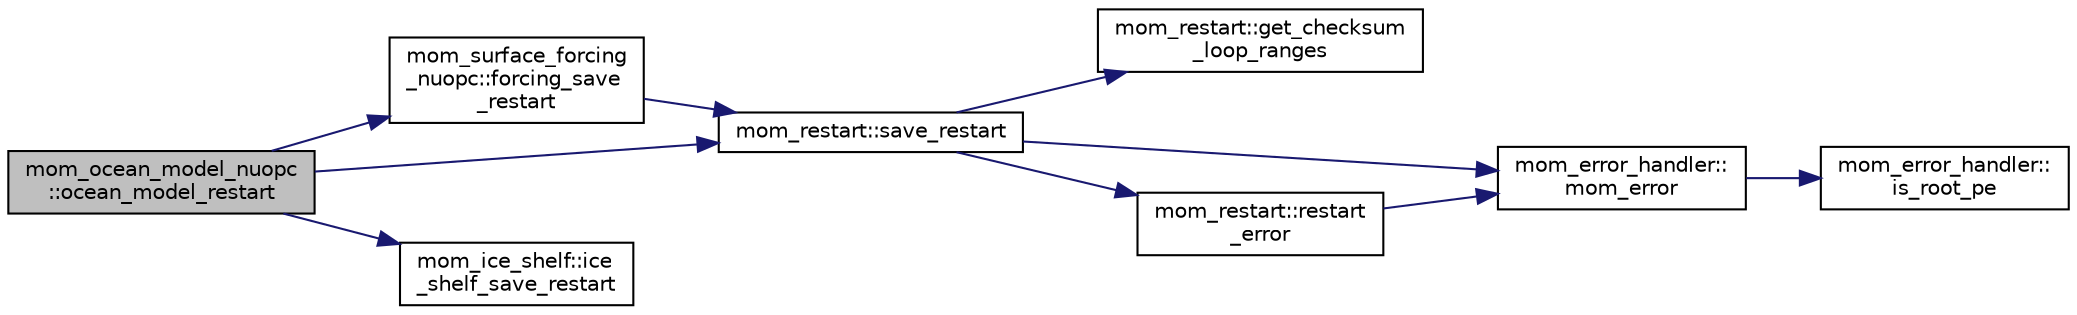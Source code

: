 digraph "mom_ocean_model_nuopc::ocean_model_restart"
{
 // INTERACTIVE_SVG=YES
 // LATEX_PDF_SIZE
  edge [fontname="Helvetica",fontsize="10",labelfontname="Helvetica",labelfontsize="10"];
  node [fontname="Helvetica",fontsize="10",shape=record];
  rankdir="LR";
  Node1 [label="mom_ocean_model_nuopc\l::ocean_model_restart",height=0.2,width=0.4,color="black", fillcolor="grey75", style="filled", fontcolor="black",tooltip="This subroutine writes out the ocean model restart file."];
  Node1 -> Node2 [color="midnightblue",fontsize="10",style="solid",fontname="Helvetica"];
  Node2 [label="mom_surface_forcing\l_nuopc::forcing_save\l_restart",height=0.2,width=0.4,color="black", fillcolor="white", style="filled",URL="$namespacemom__surface__forcing__nuopc.html#a4e135d3baa97ffa2bd9287b8957befd5",tooltip="Save any restart files associated with the surface forcing."];
  Node2 -> Node3 [color="midnightblue",fontsize="10",style="solid",fontname="Helvetica"];
  Node3 [label="mom_restart::save_restart",height=0.2,width=0.4,color="black", fillcolor="white", style="filled",URL="$namespacemom__restart.html#ab88b83af8a7dc731b70bc534325ba2b4",tooltip="save_restart saves all registered variables to restart files."];
  Node3 -> Node4 [color="midnightblue",fontsize="10",style="solid",fontname="Helvetica"];
  Node4 [label="mom_restart::get_checksum\l_loop_ranges",height=0.2,width=0.4,color="black", fillcolor="white", style="filled",URL="$namespacemom__restart.html#ac31159d0fec067a0a07ac1ac44a5ff8e",tooltip="Return bounds for computing checksums to store in restart files."];
  Node3 -> Node5 [color="midnightblue",fontsize="10",style="solid",fontname="Helvetica"];
  Node5 [label="mom_error_handler::\lmom_error",height=0.2,width=0.4,color="black", fillcolor="white", style="filled",URL="$namespacemom__error__handler.html#a460cfb79a06c29fc249952c2a3710d67",tooltip="This provides a convenient interface for writing an mpp_error message with run-time filter based on a..."];
  Node5 -> Node6 [color="midnightblue",fontsize="10",style="solid",fontname="Helvetica"];
  Node6 [label="mom_error_handler::\lis_root_pe",height=0.2,width=0.4,color="black", fillcolor="white", style="filled",URL="$namespacemom__error__handler.html#ad5f00a53059c72fe2332d1436c80ca71",tooltip="This returns .true. if the current PE is the root PE."];
  Node3 -> Node7 [color="midnightblue",fontsize="10",style="solid",fontname="Helvetica"];
  Node7 [label="mom_restart::restart\l_error",height=0.2,width=0.4,color="black", fillcolor="white", style="filled",URL="$namespacemom__restart.html#a4b143fb18dab7c0825e426fbf9532623",tooltip=" "];
  Node7 -> Node5 [color="midnightblue",fontsize="10",style="solid",fontname="Helvetica"];
  Node1 -> Node8 [color="midnightblue",fontsize="10",style="solid",fontname="Helvetica"];
  Node8 [label="mom_ice_shelf::ice\l_shelf_save_restart",height=0.2,width=0.4,color="black", fillcolor="white", style="filled",URL="$namespacemom__ice__shelf.html#a40ae01bbe3155191647f2150903dda69",tooltip="Save the ice shelf restart file."];
  Node1 -> Node3 [color="midnightblue",fontsize="10",style="solid",fontname="Helvetica"];
}
